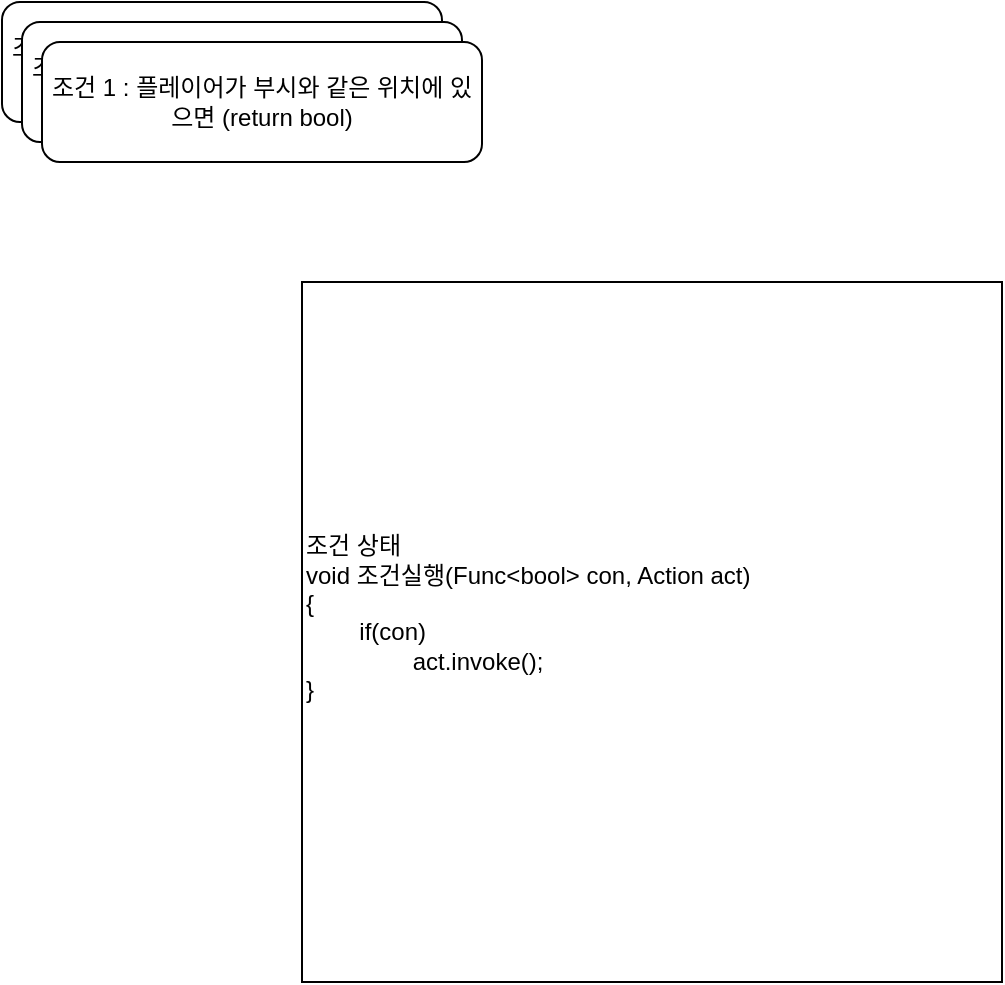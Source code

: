<mxfile version="24.7.7">
  <diagram name="페이지-1" id="75NmEydpJ82A0lqI4Ll7">
    <mxGraphModel dx="904" dy="745" grid="1" gridSize="10" guides="1" tooltips="1" connect="1" arrows="1" fold="1" page="1" pageScale="1" pageWidth="827" pageHeight="1169" math="0" shadow="0">
      <root>
        <mxCell id="0" />
        <mxCell id="1" parent="0" />
        <mxCell id="5emMolXI-B5V6bFtiUxk-5" value="조건 1 : 플레이어가 부시와 같은 위치에 있으면 (return bool)" style="rounded=1;whiteSpace=wrap;html=1;" vertex="1" parent="1">
          <mxGeometry x="50" y="50" width="220" height="60" as="geometry" />
        </mxCell>
        <mxCell id="5emMolXI-B5V6bFtiUxk-6" value="조건 1 : 플레이어가 부시와 같은 위치에 있으면 (return bool)" style="rounded=1;whiteSpace=wrap;html=1;" vertex="1" parent="1">
          <mxGeometry x="60" y="60" width="220" height="60" as="geometry" />
        </mxCell>
        <mxCell id="5emMolXI-B5V6bFtiUxk-7" value="조건 1 : 플레이어가 부시와 같은 위치에 있으면 (return bool)" style="rounded=1;whiteSpace=wrap;html=1;" vertex="1" parent="1">
          <mxGeometry x="70" y="70" width="220" height="60" as="geometry" />
        </mxCell>
        <mxCell id="5emMolXI-B5V6bFtiUxk-14" value="&lt;div style=&quot;&quot;&gt;&lt;span style=&quot;background-color: initial;&quot;&gt;조건 상태&lt;/span&gt;&lt;/div&gt;&lt;div style=&quot;&quot;&gt;void 조건실행(Func&amp;lt;bool&amp;gt; con, Action act)&lt;/div&gt;&lt;div style=&quot;&quot;&gt;{&lt;/div&gt;&lt;div style=&quot;&quot;&gt;&lt;span style=&quot;white-space: pre;&quot;&gt;&#x9;&lt;/span&gt;if(con)&lt;/div&gt;&lt;div style=&quot;&quot;&gt;&lt;span style=&quot;white-space: pre;&quot;&gt;&#x9;&lt;/span&gt;&lt;span style=&quot;white-space: pre;&quot;&gt;&#x9;&lt;/span&gt;act.invoke();&lt;/div&gt;&lt;div style=&quot;&quot;&gt;}&lt;/div&gt;&lt;div&gt;&lt;br&gt;&lt;/div&gt;" style="whiteSpace=wrap;html=1;aspect=fixed;align=left;" vertex="1" parent="1">
          <mxGeometry x="200" y="190" width="350" height="350" as="geometry" />
        </mxCell>
      </root>
    </mxGraphModel>
  </diagram>
</mxfile>
